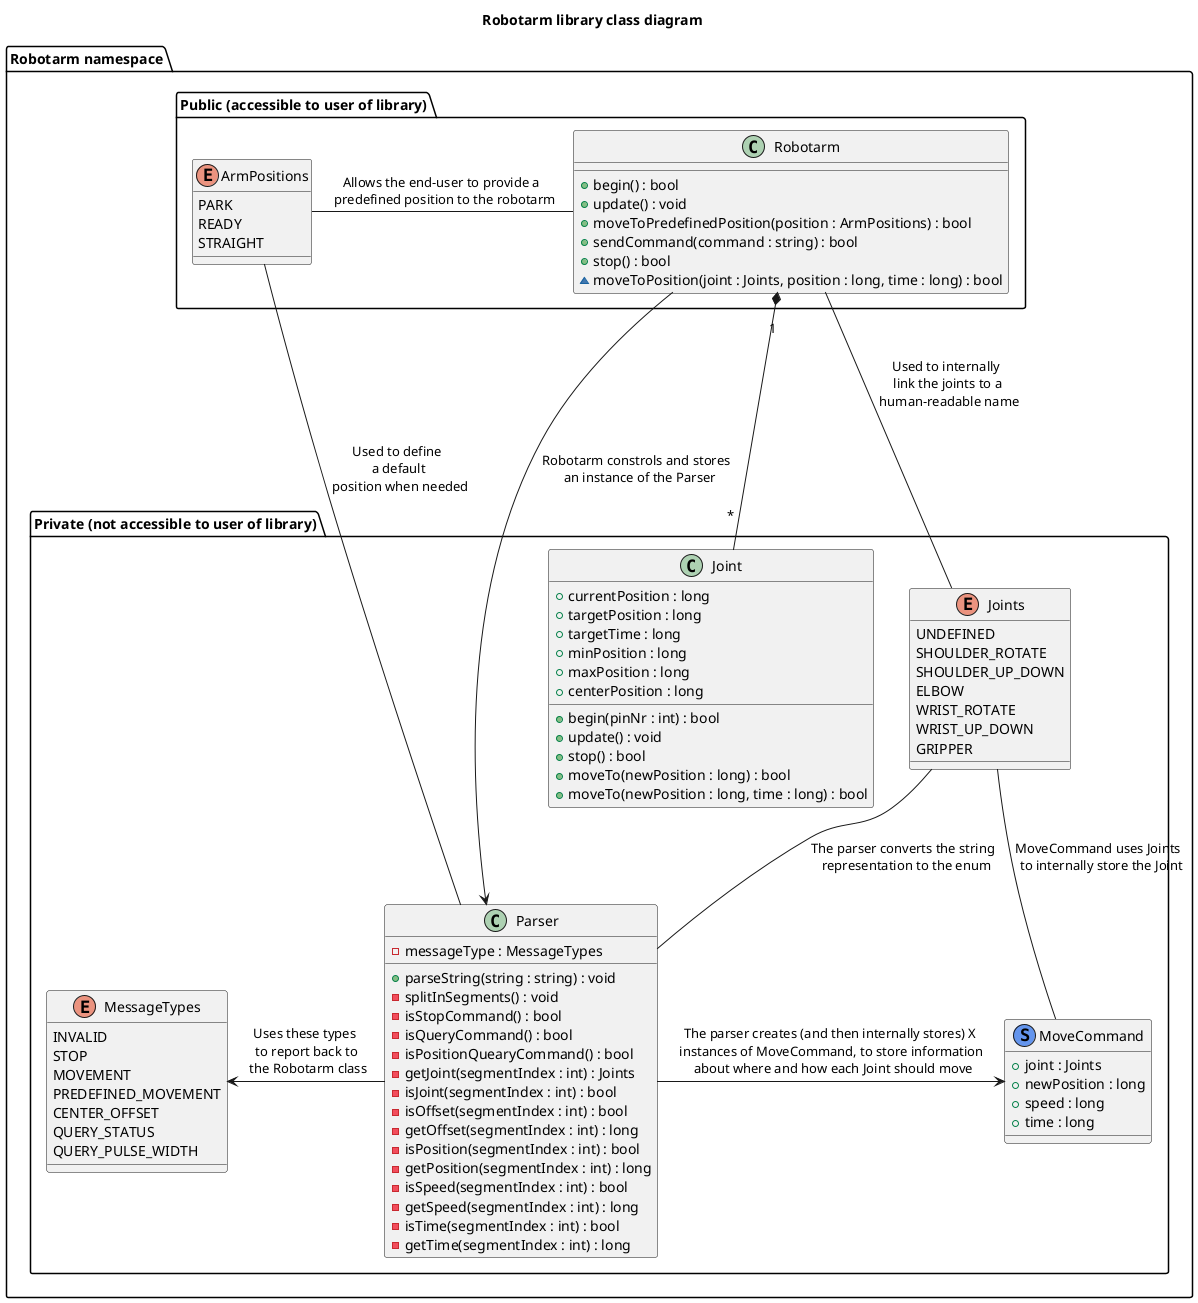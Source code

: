 @startuml

title Robotarm library class diagram
' skinparam linetype polyline

package "Robotarm namespace"
{
    package "Public (accessible to user of library)"
    {

        class Robotarm
        {
            + begin() : bool
            + update() : void
            + moveToPredefinedPosition(position : ArmPositions) : bool
            + sendCommand(command : string) : bool
            + stop() : bool
            ~ moveToPosition(joint : Joints, position : long, time : long) : bool
        }

        enum ArmPositions
        {
            PARK
            READY
            STRAIGHT
        }
    }

    package "Private (not accessible to user of library)"
    {
        enum Joints
        {
            UNDEFINED
            SHOULDER_ROTATE
            SHOULDER_UP_DOWN
            ELBOW
            WRIST_ROTATE
            WRIST_UP_DOWN
            GRIPPER
        }

        class Joint
        {
            + currentPosition : long
            + targetPosition : long
            + targetTime : long
            + minPosition : long
            + maxPosition : long
            + centerPosition : long

            + begin(pinNr : int) : bool
            + update() : void
            + stop() : bool
            + moveTo(newPosition : long) : bool
            + moveTo(newPosition : long, time : long) : bool
        }

        enum MessageTypes
        {
            INVALID
            STOP
            MOVEMENT
            PREDEFINED_MOVEMENT
            CENTER_OFFSET
            QUERY_STATUS
            QUERY_PULSE_WIDTH
        }

        class Parser
        {
            - messageType : MessageTypes

            + parseString(string : string) : void
            - splitInSegments() : void
            - isStopCommand() : bool
            - isQueryCommand() : bool
            - isPositionQuearyCommand() : bool
            - getJoint(segmentIndex : int) : Joints
            - isJoint(segmentIndex : int) : bool
            - isOffset(segmentIndex : int) : bool
            - getOffset(segmentIndex : int) : long
            - isPosition(segmentIndex : int) : bool
            - getPosition(segmentIndex : int) : long
            - isSpeed(segmentIndex : int) : bool
            - getSpeed(segmentIndex : int) : long
            - isTime(segmentIndex : int) : bool
            - getTime(segmentIndex : int) : long
        }

        class MoveCommand << (S, CornflowerBlue) >>
        {
            + joint : Joints
            + newPosition : long
            + speed : long
            + time : long
        }
    }
}

Robotarm "\n1" *--- "*\n" Joint
Robotarm - ArmPositions : Allows the end-user to provide a \n predefined position to the robotarm
Joints - Robotarm : Used to internally \n link the joints to a \n human-readable name
Robotarm --> Parser : Robotarm constrols and stores \n an instance of the Parser

MessageTypes <- Parser : Uses these types \n to report back to \n the Robotarm class
Joints -- Parser : The parser converts the string \n representation to the enum
MoveCommand <- Parser : The parser creates (and then internally stores) X \n instances of MoveCommand, to store information \n about where and how each Joint should move
ArmPositions ---- Parser : Used to define \n a default \n position when needed

Joints -- MoveCommand : MoveCommand uses Joints \n to internally store the Joint
@enduml
